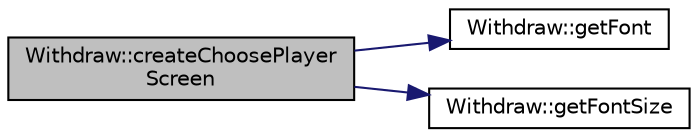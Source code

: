 digraph "Withdraw::createChoosePlayerScreen"
{
 // LATEX_PDF_SIZE
  edge [fontname="Helvetica",fontsize="10",labelfontname="Helvetica",labelfontsize="10"];
  node [fontname="Helvetica",fontsize="10",shape=record];
  rankdir="LR";
  Node1 [label="Withdraw::createChoosePlayer\lScreen",height=0.2,width=0.4,color="black", fillcolor="grey75", style="filled", fontcolor="black",tooltip=" "];
  Node1 -> Node2 [color="midnightblue",fontsize="10",style="solid",fontname="Helvetica"];
  Node2 [label="Withdraw::getFont",height=0.2,width=0.4,color="black", fillcolor="white", style="filled",URL="$class_withdraw.html#a3ea0051e8185c3702e1009936e508df6",tooltip=" "];
  Node1 -> Node3 [color="midnightblue",fontsize="10",style="solid",fontname="Helvetica"];
  Node3 [label="Withdraw::getFontSize",height=0.2,width=0.4,color="black", fillcolor="white", style="filled",URL="$class_withdraw.html#aed82a313991c3f3a38c68738a613256f",tooltip=" "];
}
